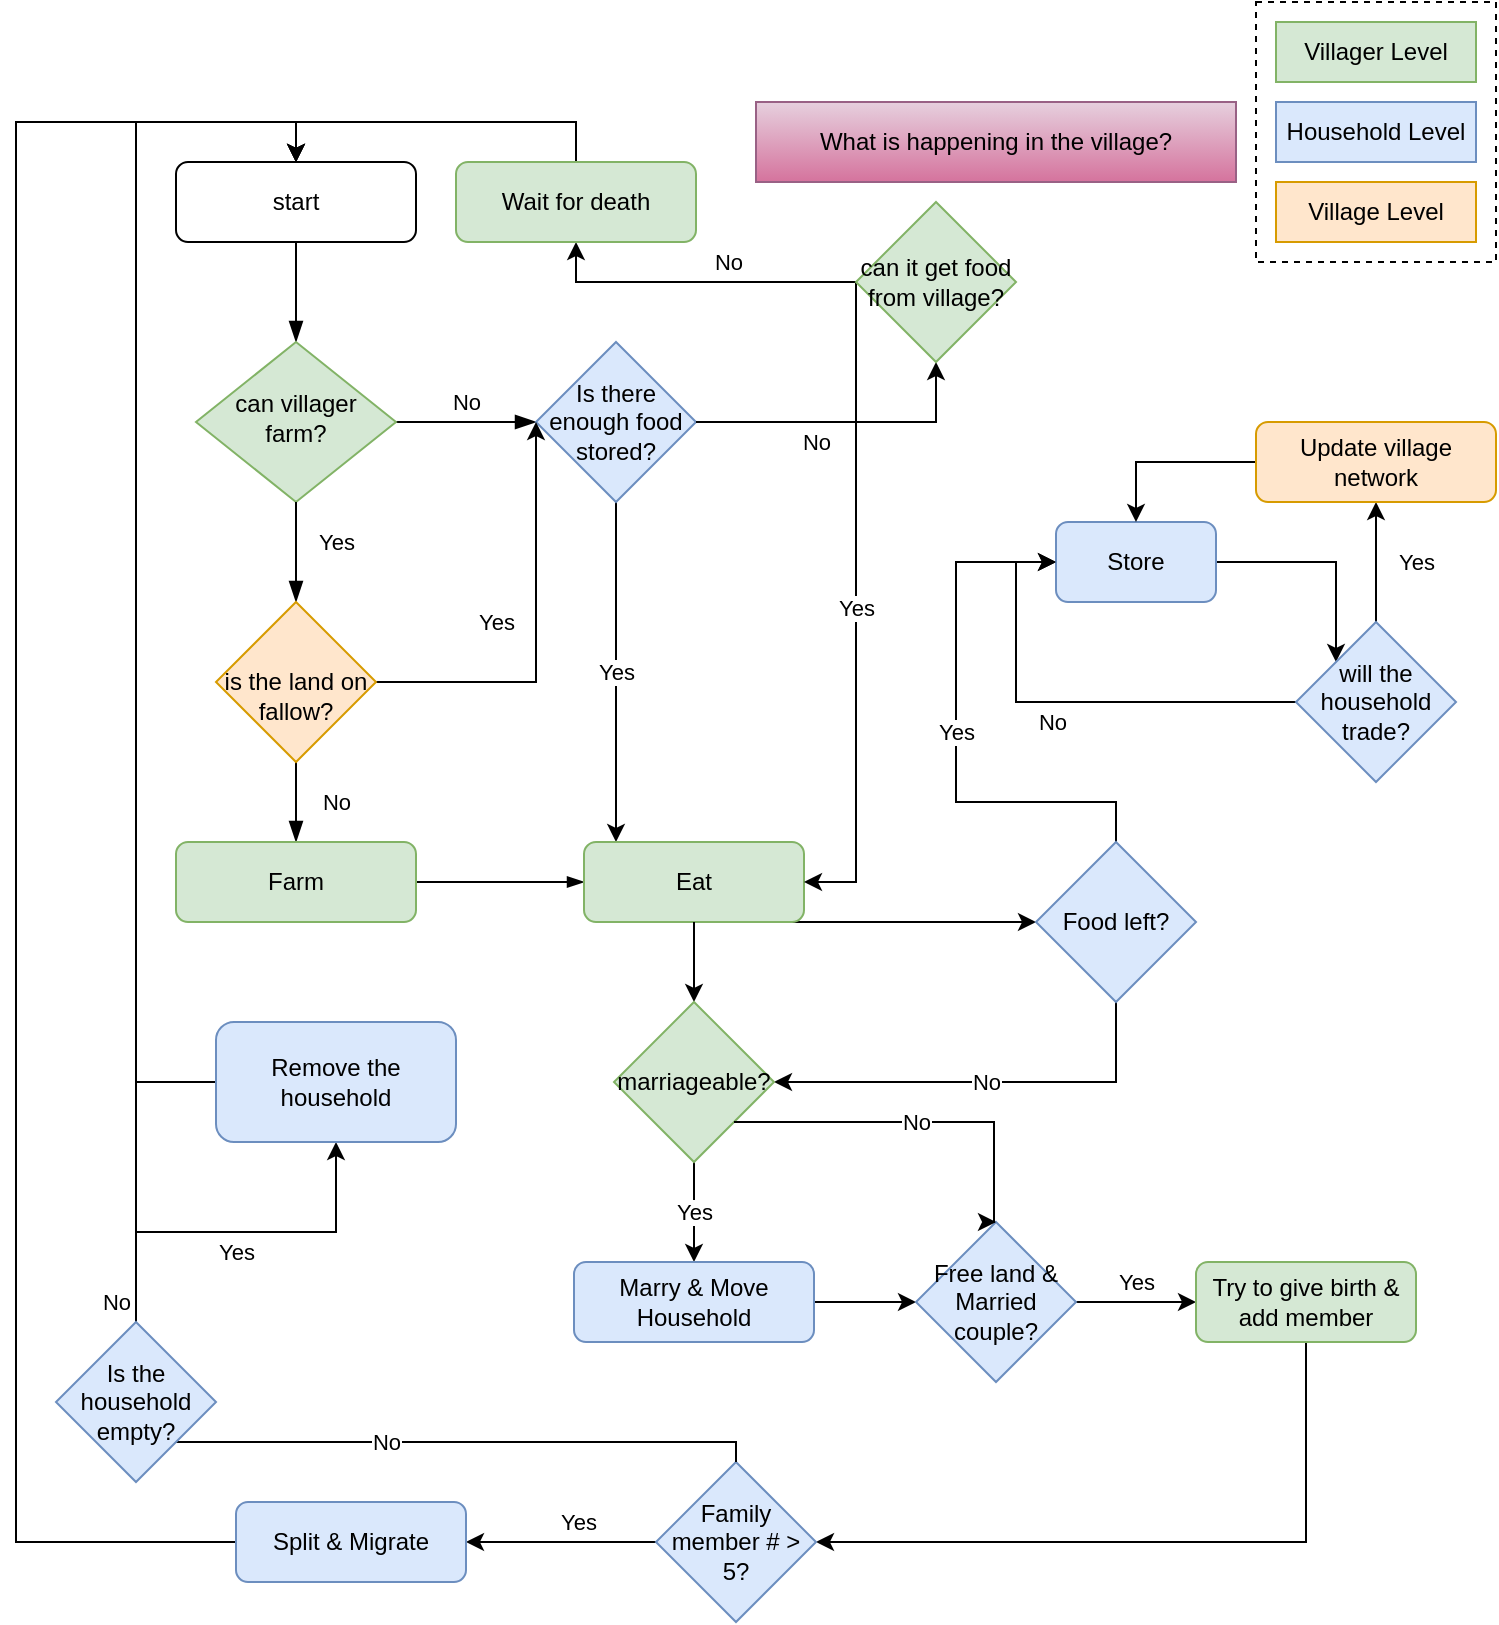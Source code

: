 <mxfile version="26.0.9">
  <diagram id="C5RBs43oDa-KdzZeNtuy" name="Page-1">
    <mxGraphModel dx="1266" dy="743" grid="1" gridSize="10" guides="1" tooltips="1" connect="1" arrows="1" fold="1" page="1" pageScale="1" pageWidth="827" pageHeight="1169" math="0" shadow="0">
      <root>
        <mxCell id="WIyWlLk6GJQsqaUBKTNV-0" />
        <mxCell id="WIyWlLk6GJQsqaUBKTNV-1" parent="WIyWlLk6GJQsqaUBKTNV-0" />
        <mxCell id="WIyWlLk6GJQsqaUBKTNV-2" value="" style="rounded=0;html=1;jettySize=auto;orthogonalLoop=1;fontSize=11;endArrow=blockThin;endFill=1;endSize=8;strokeWidth=1;shadow=0;labelBackgroundColor=none;edgeStyle=orthogonalEdgeStyle;" parent="WIyWlLk6GJQsqaUBKTNV-1" source="WIyWlLk6GJQsqaUBKTNV-3" target="WIyWlLk6GJQsqaUBKTNV-6" edge="1">
          <mxGeometry relative="1" as="geometry" />
        </mxCell>
        <mxCell id="WIyWlLk6GJQsqaUBKTNV-3" value="start" style="rounded=1;whiteSpace=wrap;html=1;fontSize=12;glass=0;strokeWidth=1;shadow=0;" parent="WIyWlLk6GJQsqaUBKTNV-1" vertex="1">
          <mxGeometry x="160" y="80" width="120" height="40" as="geometry" />
        </mxCell>
        <mxCell id="WIyWlLk6GJQsqaUBKTNV-4" value="No" style="rounded=0;html=1;jettySize=auto;orthogonalLoop=1;fontSize=11;endArrow=blockThin;endFill=1;endSize=8;strokeWidth=1;shadow=0;labelBackgroundColor=none;edgeStyle=orthogonalEdgeStyle;entryX=0.5;entryY=0;entryDx=0;entryDy=0;" parent="WIyWlLk6GJQsqaUBKTNV-1" source="JufWkfpJR8tGH_lBkdZC-24" target="JufWkfpJR8tGH_lBkdZC-15" edge="1">
          <mxGeometry y="20" relative="1" as="geometry">
            <mxPoint as="offset" />
            <mxPoint x="220" y="350" as="targetPoint" />
            <Array as="points" />
          </mxGeometry>
        </mxCell>
        <mxCell id="WIyWlLk6GJQsqaUBKTNV-5" value="No" style="edgeStyle=orthogonalEdgeStyle;rounded=0;html=1;jettySize=auto;orthogonalLoop=1;fontSize=11;endArrow=blockThin;endFill=1;endSize=8;strokeWidth=1;shadow=0;labelBackgroundColor=none;entryX=0;entryY=0.5;entryDx=0;entryDy=0;" parent="WIyWlLk6GJQsqaUBKTNV-1" source="WIyWlLk6GJQsqaUBKTNV-6" target="JufWkfpJR8tGH_lBkdZC-1" edge="1">
          <mxGeometry y="10" relative="1" as="geometry">
            <mxPoint as="offset" />
            <mxPoint x="320" y="210" as="targetPoint" />
          </mxGeometry>
        </mxCell>
        <mxCell id="WIyWlLk6GJQsqaUBKTNV-6" value="can villager farm?" style="rhombus;whiteSpace=wrap;html=1;shadow=0;fontFamily=Helvetica;fontSize=12;align=center;strokeWidth=1;spacing=6;spacingTop=-4;fillColor=#d5e8d4;strokeColor=#82b366;" parent="WIyWlLk6GJQsqaUBKTNV-1" vertex="1">
          <mxGeometry x="170" y="170" width="100" height="80" as="geometry" />
        </mxCell>
        <mxCell id="JufWkfpJR8tGH_lBkdZC-0" value="What is happening in the village?" style="whiteSpace=wrap;html=1;fillColor=#e6d0de;strokeColor=#996185;gradientColor=#d5739d;" parent="WIyWlLk6GJQsqaUBKTNV-1" vertex="1">
          <mxGeometry x="450" y="50" width="240" height="40" as="geometry" />
        </mxCell>
        <mxCell id="JufWkfpJR8tGH_lBkdZC-16" value="No" style="edgeStyle=orthogonalEdgeStyle;rounded=0;orthogonalLoop=1;jettySize=auto;html=1;entryX=0.5;entryY=1;entryDx=0;entryDy=0;" parent="WIyWlLk6GJQsqaUBKTNV-1" source="JufWkfpJR8tGH_lBkdZC-69" target="JufWkfpJR8tGH_lBkdZC-12" edge="1">
          <mxGeometry x="-0.2" y="-10" relative="1" as="geometry">
            <mxPoint as="offset" />
          </mxGeometry>
        </mxCell>
        <mxCell id="JufWkfpJR8tGH_lBkdZC-75" value="Yes" style="edgeStyle=orthogonalEdgeStyle;rounded=0;orthogonalLoop=1;jettySize=auto;html=1;" parent="WIyWlLk6GJQsqaUBKTNV-1" source="JufWkfpJR8tGH_lBkdZC-1" target="JufWkfpJR8tGH_lBkdZC-30" edge="1">
          <mxGeometry relative="1" as="geometry">
            <Array as="points">
              <mxPoint x="419" y="210" />
            </Array>
          </mxGeometry>
        </mxCell>
        <mxCell id="JufWkfpJR8tGH_lBkdZC-1" value="Is there enough food stored?" style="rhombus;whiteSpace=wrap;html=1;fillColor=#dae8fc;strokeColor=#6c8ebf;" parent="WIyWlLk6GJQsqaUBKTNV-1" vertex="1">
          <mxGeometry x="340" y="170" width="80" height="80" as="geometry" />
        </mxCell>
        <mxCell id="JufWkfpJR8tGH_lBkdZC-14" style="edgeStyle=orthogonalEdgeStyle;rounded=0;orthogonalLoop=1;jettySize=auto;html=1;entryX=0.5;entryY=0;entryDx=0;entryDy=0;" parent="WIyWlLk6GJQsqaUBKTNV-1" source="JufWkfpJR8tGH_lBkdZC-12" target="WIyWlLk6GJQsqaUBKTNV-3" edge="1">
          <mxGeometry relative="1" as="geometry">
            <Array as="points">
              <mxPoint x="360" y="60" />
              <mxPoint x="220" y="60" />
            </Array>
          </mxGeometry>
        </mxCell>
        <mxCell id="JufWkfpJR8tGH_lBkdZC-12" value="Wait for death" style="rounded=1;whiteSpace=wrap;html=1;fontSize=12;glass=0;strokeWidth=1;shadow=0;fillColor=#d5e8d4;strokeColor=#82b366;" parent="WIyWlLk6GJQsqaUBKTNV-1" vertex="1">
          <mxGeometry x="300" y="80" width="120" height="40" as="geometry" />
        </mxCell>
        <mxCell id="JufWkfpJR8tGH_lBkdZC-31" value="" style="edgeStyle=orthogonalEdgeStyle;rounded=0;orthogonalLoop=1;jettySize=auto;html=1;endArrow=blockThin;endFill=1;" parent="WIyWlLk6GJQsqaUBKTNV-1" source="JufWkfpJR8tGH_lBkdZC-15" target="JufWkfpJR8tGH_lBkdZC-30" edge="1">
          <mxGeometry relative="1" as="geometry" />
        </mxCell>
        <mxCell id="JufWkfpJR8tGH_lBkdZC-15" value="Farm" style="rounded=1;whiteSpace=wrap;html=1;fillColor=#d5e8d4;strokeColor=#82b366;" parent="WIyWlLk6GJQsqaUBKTNV-1" vertex="1">
          <mxGeometry x="160" y="420" width="120" height="40" as="geometry" />
        </mxCell>
        <mxCell id="JufWkfpJR8tGH_lBkdZC-23" value="" style="rounded=0;html=1;jettySize=auto;orthogonalLoop=1;fontSize=11;endArrow=blockThin;endFill=1;endSize=8;strokeWidth=1;shadow=0;labelBackgroundColor=none;edgeStyle=orthogonalEdgeStyle;entryX=0.5;entryY=0;entryDx=0;entryDy=0;" parent="WIyWlLk6GJQsqaUBKTNV-1" source="WIyWlLk6GJQsqaUBKTNV-6" target="JufWkfpJR8tGH_lBkdZC-24" edge="1">
          <mxGeometry x="0.2" y="-60" relative="1" as="geometry">
            <mxPoint as="offset" />
            <mxPoint x="220" y="250" as="sourcePoint" />
            <mxPoint x="220" y="420" as="targetPoint" />
            <Array as="points" />
          </mxGeometry>
        </mxCell>
        <mxCell id="JufWkfpJR8tGH_lBkdZC-25" value="Yes" style="edgeLabel;html=1;align=center;verticalAlign=middle;resizable=0;points=[];" parent="JufWkfpJR8tGH_lBkdZC-23" vertex="1" connectable="0">
          <mxGeometry x="-0.317" y="1" relative="1" as="geometry">
            <mxPoint x="19" y="3" as="offset" />
          </mxGeometry>
        </mxCell>
        <mxCell id="JufWkfpJR8tGH_lBkdZC-29" value="Yes" style="edgeStyle=orthogonalEdgeStyle;rounded=0;orthogonalLoop=1;jettySize=auto;html=1;" parent="WIyWlLk6GJQsqaUBKTNV-1" source="JufWkfpJR8tGH_lBkdZC-24" target="JufWkfpJR8tGH_lBkdZC-1" edge="1">
          <mxGeometry x="0.048" y="20" relative="1" as="geometry">
            <Array as="points">
              <mxPoint x="340" y="340" />
            </Array>
            <mxPoint as="offset" />
          </mxGeometry>
        </mxCell>
        <mxCell id="JufWkfpJR8tGH_lBkdZC-24" value="&lt;div&gt;&lt;div&gt;&lt;br&gt;&lt;/div&gt;&lt;div&gt;is the land on fallow?&lt;/div&gt;&lt;/div&gt;" style="rhombus;whiteSpace=wrap;html=1;fillColor=#ffe6cc;strokeColor=#d79b00;" parent="WIyWlLk6GJQsqaUBKTNV-1" vertex="1">
          <mxGeometry x="180" y="300" width="80" height="80" as="geometry" />
        </mxCell>
        <mxCell id="JufWkfpJR8tGH_lBkdZC-41" style="edgeStyle=orthogonalEdgeStyle;rounded=0;orthogonalLoop=1;jettySize=auto;html=1;" parent="WIyWlLk6GJQsqaUBKTNV-1" source="JufWkfpJR8tGH_lBkdZC-46" target="JufWkfpJR8tGH_lBkdZC-40" edge="1">
          <mxGeometry relative="1" as="geometry" />
        </mxCell>
        <mxCell id="JufWkfpJR8tGH_lBkdZC-79" style="edgeStyle=orthogonalEdgeStyle;rounded=0;orthogonalLoop=1;jettySize=auto;html=1;exitX=0.935;exitY=0.915;exitDx=0;exitDy=0;exitPerimeter=0;" parent="WIyWlLk6GJQsqaUBKTNV-1" source="JufWkfpJR8tGH_lBkdZC-30" target="JufWkfpJR8tGH_lBkdZC-32" edge="1">
          <mxGeometry relative="1" as="geometry">
            <Array as="points">
              <mxPoint x="467" y="460" />
            </Array>
          </mxGeometry>
        </mxCell>
        <mxCell id="JufWkfpJR8tGH_lBkdZC-30" value="Eat" style="whiteSpace=wrap;html=1;rounded=1;fillColor=#d5e8d4;strokeColor=#82b366;" parent="WIyWlLk6GJQsqaUBKTNV-1" vertex="1">
          <mxGeometry x="364" y="420" width="110" height="40" as="geometry" />
        </mxCell>
        <mxCell id="JufWkfpJR8tGH_lBkdZC-39" value="Yes" style="edgeStyle=orthogonalEdgeStyle;rounded=0;orthogonalLoop=1;jettySize=auto;html=1;entryX=0;entryY=0.5;entryDx=0;entryDy=0;" parent="WIyWlLk6GJQsqaUBKTNV-1" source="JufWkfpJR8tGH_lBkdZC-32" target="JufWkfpJR8tGH_lBkdZC-38" edge="1">
          <mxGeometry relative="1" as="geometry">
            <Array as="points">
              <mxPoint x="630" y="400" />
              <mxPoint x="550" y="400" />
              <mxPoint x="550" y="280" />
            </Array>
          </mxGeometry>
        </mxCell>
        <mxCell id="JufWkfpJR8tGH_lBkdZC-80" value="No" style="edgeStyle=orthogonalEdgeStyle;rounded=0;orthogonalLoop=1;jettySize=auto;html=1;entryX=1;entryY=0.5;entryDx=0;entryDy=0;" parent="WIyWlLk6GJQsqaUBKTNV-1" source="JufWkfpJR8tGH_lBkdZC-32" target="JufWkfpJR8tGH_lBkdZC-45" edge="1">
          <mxGeometry relative="1" as="geometry">
            <Array as="points">
              <mxPoint x="630" y="540" />
            </Array>
          </mxGeometry>
        </mxCell>
        <mxCell id="JufWkfpJR8tGH_lBkdZC-32" value="Food left?" style="rhombus;whiteSpace=wrap;html=1;fillColor=#dae8fc;strokeColor=#6c8ebf;" parent="WIyWlLk6GJQsqaUBKTNV-1" vertex="1">
          <mxGeometry x="590" y="420" width="80" height="80" as="geometry" />
        </mxCell>
        <mxCell id="JufWkfpJR8tGH_lBkdZC-85" style="edgeStyle=orthogonalEdgeStyle;rounded=0;orthogonalLoop=1;jettySize=auto;html=1;entryX=0;entryY=0;entryDx=0;entryDy=0;" parent="WIyWlLk6GJQsqaUBKTNV-1" source="JufWkfpJR8tGH_lBkdZC-38" target="JufWkfpJR8tGH_lBkdZC-55" edge="1">
          <mxGeometry relative="1" as="geometry" />
        </mxCell>
        <mxCell id="JufWkfpJR8tGH_lBkdZC-38" value="Store" style="rounded=1;whiteSpace=wrap;html=1;fillColor=#dae8fc;strokeColor=#6c8ebf;" parent="WIyWlLk6GJQsqaUBKTNV-1" vertex="1">
          <mxGeometry x="600" y="260" width="80" height="40" as="geometry" />
        </mxCell>
        <mxCell id="JufWkfpJR8tGH_lBkdZC-42" value="Yes" style="edgeStyle=orthogonalEdgeStyle;rounded=0;orthogonalLoop=1;jettySize=auto;html=1;entryX=0;entryY=0.5;entryDx=0;entryDy=0;" parent="WIyWlLk6GJQsqaUBKTNV-1" source="JufWkfpJR8tGH_lBkdZC-40" target="JufWkfpJR8tGH_lBkdZC-43" edge="1">
          <mxGeometry y="10" relative="1" as="geometry">
            <mxPoint x="640" y="520" as="targetPoint" />
            <mxPoint as="offset" />
          </mxGeometry>
        </mxCell>
        <mxCell id="JufWkfpJR8tGH_lBkdZC-40" value="Free land &amp;amp; Married couple?" style="rhombus;whiteSpace=wrap;html=1;fillColor=#dae8fc;strokeColor=#6c8ebf;" parent="WIyWlLk6GJQsqaUBKTNV-1" vertex="1">
          <mxGeometry x="530" y="610" width="80" height="80" as="geometry" />
        </mxCell>
        <mxCell id="JufWkfpJR8tGH_lBkdZC-68" style="edgeStyle=orthogonalEdgeStyle;rounded=0;orthogonalLoop=1;jettySize=auto;html=1;entryX=1;entryY=0.5;entryDx=0;entryDy=0;" parent="WIyWlLk6GJQsqaUBKTNV-1" source="JufWkfpJR8tGH_lBkdZC-43" target="JufWkfpJR8tGH_lBkdZC-50" edge="1">
          <mxGeometry relative="1" as="geometry">
            <Array as="points">
              <mxPoint x="725" y="770" />
            </Array>
          </mxGeometry>
        </mxCell>
        <mxCell id="JufWkfpJR8tGH_lBkdZC-43" value="Try to give birth &amp;amp; add member" style="rounded=1;whiteSpace=wrap;html=1;fillColor=#d5e8d4;strokeColor=#82b366;" parent="WIyWlLk6GJQsqaUBKTNV-1" vertex="1">
          <mxGeometry x="670" y="630" width="110" height="40" as="geometry" />
        </mxCell>
        <mxCell id="JufWkfpJR8tGH_lBkdZC-44" value="" style="edgeStyle=orthogonalEdgeStyle;rounded=0;orthogonalLoop=1;jettySize=auto;html=1;" parent="WIyWlLk6GJQsqaUBKTNV-1" source="JufWkfpJR8tGH_lBkdZC-30" target="JufWkfpJR8tGH_lBkdZC-45" edge="1">
          <mxGeometry relative="1" as="geometry">
            <mxPoint x="469" y="440" as="sourcePoint" />
            <mxPoint x="570" y="530" as="targetPoint" />
            <Array as="points">
              <mxPoint x="419" y="500" />
              <mxPoint x="419" y="500" />
            </Array>
          </mxGeometry>
        </mxCell>
        <mxCell id="JufWkfpJR8tGH_lBkdZC-81" value="Yes" style="edgeStyle=orthogonalEdgeStyle;rounded=0;orthogonalLoop=1;jettySize=auto;html=1;entryX=0.5;entryY=0;entryDx=0;entryDy=0;" parent="WIyWlLk6GJQsqaUBKTNV-1" source="JufWkfpJR8tGH_lBkdZC-45" target="JufWkfpJR8tGH_lBkdZC-46" edge="1">
          <mxGeometry relative="1" as="geometry" />
        </mxCell>
        <mxCell id="JufWkfpJR8tGH_lBkdZC-45" value="marriageable?" style="rhombus;whiteSpace=wrap;html=1;fillColor=#d5e8d4;strokeColor=#82b366;" parent="WIyWlLk6GJQsqaUBKTNV-1" vertex="1">
          <mxGeometry x="379" y="500" width="80" height="80" as="geometry" />
        </mxCell>
        <mxCell id="JufWkfpJR8tGH_lBkdZC-46" value="Marry &amp;amp; Move Household" style="rounded=1;whiteSpace=wrap;html=1;fillColor=#dae8fc;strokeColor=#6c8ebf;" parent="WIyWlLk6GJQsqaUBKTNV-1" vertex="1">
          <mxGeometry x="359" y="630" width="120" height="40" as="geometry" />
        </mxCell>
        <mxCell id="JufWkfpJR8tGH_lBkdZC-53" value="Yes" style="edgeStyle=orthogonalEdgeStyle;rounded=0;orthogonalLoop=1;jettySize=auto;html=1;" parent="WIyWlLk6GJQsqaUBKTNV-1" source="JufWkfpJR8tGH_lBkdZC-50" target="JufWkfpJR8tGH_lBkdZC-52" edge="1">
          <mxGeometry x="-0.167" y="-10" relative="1" as="geometry">
            <mxPoint as="offset" />
          </mxGeometry>
        </mxCell>
        <mxCell id="JufWkfpJR8tGH_lBkdZC-84" value="No" style="edgeStyle=orthogonalEdgeStyle;rounded=0;orthogonalLoop=1;jettySize=auto;html=1;entryX=0.5;entryY=0;entryDx=0;entryDy=0;" parent="WIyWlLk6GJQsqaUBKTNV-1" source="JufWkfpJR8tGH_lBkdZC-104" target="WIyWlLk6GJQsqaUBKTNV-3" edge="1">
          <mxGeometry x="-0.971" y="10" relative="1" as="geometry">
            <Array as="points">
              <mxPoint x="140" y="60" />
              <mxPoint x="220" y="60" />
            </Array>
            <mxPoint as="offset" />
          </mxGeometry>
        </mxCell>
        <mxCell id="JufWkfpJR8tGH_lBkdZC-50" value="Family member # &amp;gt; 5?" style="rhombus;whiteSpace=wrap;html=1;fillColor=#dae8fc;strokeColor=#6c8ebf;" parent="WIyWlLk6GJQsqaUBKTNV-1" vertex="1">
          <mxGeometry x="400" y="730" width="80" height="80" as="geometry" />
        </mxCell>
        <mxCell id="JufWkfpJR8tGH_lBkdZC-110" style="edgeStyle=orthogonalEdgeStyle;rounded=0;orthogonalLoop=1;jettySize=auto;html=1;entryX=0.5;entryY=0;entryDx=0;entryDy=0;" parent="WIyWlLk6GJQsqaUBKTNV-1" source="JufWkfpJR8tGH_lBkdZC-52" target="WIyWlLk6GJQsqaUBKTNV-3" edge="1">
          <mxGeometry relative="1" as="geometry">
            <Array as="points">
              <mxPoint x="80" y="770" />
              <mxPoint x="80" y="60" />
              <mxPoint x="220" y="60" />
            </Array>
          </mxGeometry>
        </mxCell>
        <mxCell id="JufWkfpJR8tGH_lBkdZC-52" value="Split &amp;amp; Migrate" style="rounded=1;whiteSpace=wrap;html=1;fillColor=#dae8fc;strokeColor=#6c8ebf;" parent="WIyWlLk6GJQsqaUBKTNV-1" vertex="1">
          <mxGeometry x="190" y="750" width="115" height="40" as="geometry" />
        </mxCell>
        <mxCell id="JufWkfpJR8tGH_lBkdZC-61" value="No" style="edgeStyle=orthogonalEdgeStyle;rounded=0;orthogonalLoop=1;jettySize=auto;html=1;" parent="WIyWlLk6GJQsqaUBKTNV-1" source="JufWkfpJR8tGH_lBkdZC-55" target="JufWkfpJR8tGH_lBkdZC-38" edge="1">
          <mxGeometry x="0.059" y="10" relative="1" as="geometry">
            <Array as="points">
              <mxPoint x="580" y="350" />
            </Array>
            <mxPoint as="offset" />
          </mxGeometry>
        </mxCell>
        <mxCell id="JufWkfpJR8tGH_lBkdZC-64" value="Yes" style="edgeStyle=orthogonalEdgeStyle;rounded=0;orthogonalLoop=1;jettySize=auto;html=1;" parent="WIyWlLk6GJQsqaUBKTNV-1" source="JufWkfpJR8tGH_lBkdZC-55" target="JufWkfpJR8tGH_lBkdZC-63" edge="1">
          <mxGeometry y="-20" relative="1" as="geometry">
            <mxPoint as="offset" />
          </mxGeometry>
        </mxCell>
        <mxCell id="JufWkfpJR8tGH_lBkdZC-55" value="will the household trade?" style="rhombus;whiteSpace=wrap;html=1;fillColor=#dae8fc;strokeColor=#6c8ebf;" parent="WIyWlLk6GJQsqaUBKTNV-1" vertex="1">
          <mxGeometry x="720" y="310" width="80" height="80" as="geometry" />
        </mxCell>
        <mxCell id="JufWkfpJR8tGH_lBkdZC-65" style="edgeStyle=orthogonalEdgeStyle;rounded=0;orthogonalLoop=1;jettySize=auto;html=1;entryX=0.5;entryY=0;entryDx=0;entryDy=0;" parent="WIyWlLk6GJQsqaUBKTNV-1" source="JufWkfpJR8tGH_lBkdZC-63" target="JufWkfpJR8tGH_lBkdZC-38" edge="1">
          <mxGeometry relative="1" as="geometry" />
        </mxCell>
        <mxCell id="JufWkfpJR8tGH_lBkdZC-63" value="Update village network" style="rounded=1;whiteSpace=wrap;html=1;fillColor=#ffe6cc;strokeColor=#d79b00;" parent="WIyWlLk6GJQsqaUBKTNV-1" vertex="1">
          <mxGeometry x="700" y="210" width="120" height="40" as="geometry" />
        </mxCell>
        <mxCell id="JufWkfpJR8tGH_lBkdZC-70" value="No" style="edgeStyle=orthogonalEdgeStyle;rounded=0;orthogonalLoop=1;jettySize=auto;html=1;entryX=0.5;entryY=1;entryDx=0;entryDy=0;" parent="WIyWlLk6GJQsqaUBKTNV-1" source="JufWkfpJR8tGH_lBkdZC-1" target="JufWkfpJR8tGH_lBkdZC-69" edge="1">
          <mxGeometry x="-0.2" y="-10" relative="1" as="geometry">
            <mxPoint x="360" y="170" as="sourcePoint" />
            <mxPoint x="360" y="120" as="targetPoint" />
            <mxPoint as="offset" />
          </mxGeometry>
        </mxCell>
        <mxCell id="JufWkfpJR8tGH_lBkdZC-74" value="Yes" style="edgeStyle=orthogonalEdgeStyle;rounded=0;orthogonalLoop=1;jettySize=auto;html=1;exitX=0;exitY=0.5;exitDx=0;exitDy=0;" parent="WIyWlLk6GJQsqaUBKTNV-1" source="JufWkfpJR8tGH_lBkdZC-69" target="JufWkfpJR8tGH_lBkdZC-30" edge="1">
          <mxGeometry relative="1" as="geometry">
            <Array as="points">
              <mxPoint x="500" y="440" />
            </Array>
          </mxGeometry>
        </mxCell>
        <mxCell id="JufWkfpJR8tGH_lBkdZC-69" value="can it get food from village?" style="rhombus;whiteSpace=wrap;html=1;fillColor=#d5e8d4;strokeColor=#82b366;" parent="WIyWlLk6GJQsqaUBKTNV-1" vertex="1">
          <mxGeometry x="500" y="100" width="80" height="80" as="geometry" />
        </mxCell>
        <mxCell id="JufWkfpJR8tGH_lBkdZC-82" value="No" style="edgeStyle=orthogonalEdgeStyle;rounded=0;orthogonalLoop=1;jettySize=auto;html=1;entryX=0.5;entryY=0;entryDx=0;entryDy=0;" parent="WIyWlLk6GJQsqaUBKTNV-1" source="JufWkfpJR8tGH_lBkdZC-45" target="JufWkfpJR8tGH_lBkdZC-40" edge="1">
          <mxGeometry relative="1" as="geometry">
            <mxPoint x="569" y="610" as="targetPoint" />
            <Array as="points">
              <mxPoint x="569" y="560" />
              <mxPoint x="569" y="610" />
            </Array>
          </mxGeometry>
        </mxCell>
        <mxCell id="JufWkfpJR8tGH_lBkdZC-86" value="Villager Level" style="rounded=0;whiteSpace=wrap;html=1;fillColor=#d5e8d4;strokeColor=#82b366;" parent="WIyWlLk6GJQsqaUBKTNV-1" vertex="1">
          <mxGeometry x="710" y="10" width="100" height="30" as="geometry" />
        </mxCell>
        <mxCell id="JufWkfpJR8tGH_lBkdZC-87" value="Household Level" style="rounded=0;whiteSpace=wrap;html=1;fillColor=#dae8fc;strokeColor=#6c8ebf;" parent="WIyWlLk6GJQsqaUBKTNV-1" vertex="1">
          <mxGeometry x="710" y="50" width="100" height="30" as="geometry" />
        </mxCell>
        <mxCell id="JufWkfpJR8tGH_lBkdZC-88" value="Village Level" style="rounded=0;whiteSpace=wrap;html=1;fillColor=#ffe6cc;strokeColor=#d79b00;" parent="WIyWlLk6GJQsqaUBKTNV-1" vertex="1">
          <mxGeometry x="710" y="90" width="100" height="30" as="geometry" />
        </mxCell>
        <mxCell id="JufWkfpJR8tGH_lBkdZC-90" value="" style="rounded=0;whiteSpace=wrap;html=1;fillColor=none;dashed=1;" parent="WIyWlLk6GJQsqaUBKTNV-1" vertex="1">
          <mxGeometry x="700" width="120" height="130" as="geometry" />
        </mxCell>
        <mxCell id="JufWkfpJR8tGH_lBkdZC-105" value="No" style="edgeStyle=orthogonalEdgeStyle;rounded=0;orthogonalLoop=1;jettySize=auto;html=1;entryX=0.5;entryY=0;entryDx=0;entryDy=0;" parent="WIyWlLk6GJQsqaUBKTNV-1" source="JufWkfpJR8tGH_lBkdZC-50" target="JufWkfpJR8tGH_lBkdZC-104" edge="1">
          <mxGeometry relative="1" as="geometry">
            <mxPoint x="440" y="730" as="sourcePoint" />
            <mxPoint x="220" y="80" as="targetPoint" />
            <Array as="points">
              <mxPoint x="440" y="720" />
              <mxPoint x="140" y="720" />
            </Array>
          </mxGeometry>
        </mxCell>
        <mxCell id="JufWkfpJR8tGH_lBkdZC-109" value="Yes" style="edgeStyle=orthogonalEdgeStyle;rounded=0;orthogonalLoop=1;jettySize=auto;html=1;entryX=0.5;entryY=1;entryDx=0;entryDy=0;" parent="WIyWlLk6GJQsqaUBKTNV-1" source="JufWkfpJR8tGH_lBkdZC-104" target="JufWkfpJR8tGH_lBkdZC-106" edge="1">
          <mxGeometry y="-10" relative="1" as="geometry">
            <mxPoint as="offset" />
          </mxGeometry>
        </mxCell>
        <mxCell id="JufWkfpJR8tGH_lBkdZC-104" value="Is the household empty?" style="rhombus;whiteSpace=wrap;html=1;fillColor=#dae8fc;strokeColor=#6c8ebf;" parent="WIyWlLk6GJQsqaUBKTNV-1" vertex="1">
          <mxGeometry x="100" y="660" width="80" height="80" as="geometry" />
        </mxCell>
        <mxCell id="JufWkfpJR8tGH_lBkdZC-108" style="edgeStyle=orthogonalEdgeStyle;rounded=0;orthogonalLoop=1;jettySize=auto;html=1;entryX=0.5;entryY=0;entryDx=0;entryDy=0;exitX=0;exitY=0.5;exitDx=0;exitDy=0;" parent="WIyWlLk6GJQsqaUBKTNV-1" source="JufWkfpJR8tGH_lBkdZC-106" target="WIyWlLk6GJQsqaUBKTNV-3" edge="1">
          <mxGeometry relative="1" as="geometry">
            <Array as="points">
              <mxPoint x="140" y="540" />
              <mxPoint x="140" y="60" />
              <mxPoint x="220" y="60" />
            </Array>
          </mxGeometry>
        </mxCell>
        <mxCell id="JufWkfpJR8tGH_lBkdZC-106" value="Remove the household" style="rounded=1;whiteSpace=wrap;html=1;fillColor=#dae8fc;strokeColor=#6c8ebf;" parent="WIyWlLk6GJQsqaUBKTNV-1" vertex="1">
          <mxGeometry x="180" y="510" width="120" height="60" as="geometry" />
        </mxCell>
      </root>
    </mxGraphModel>
  </diagram>
</mxfile>
